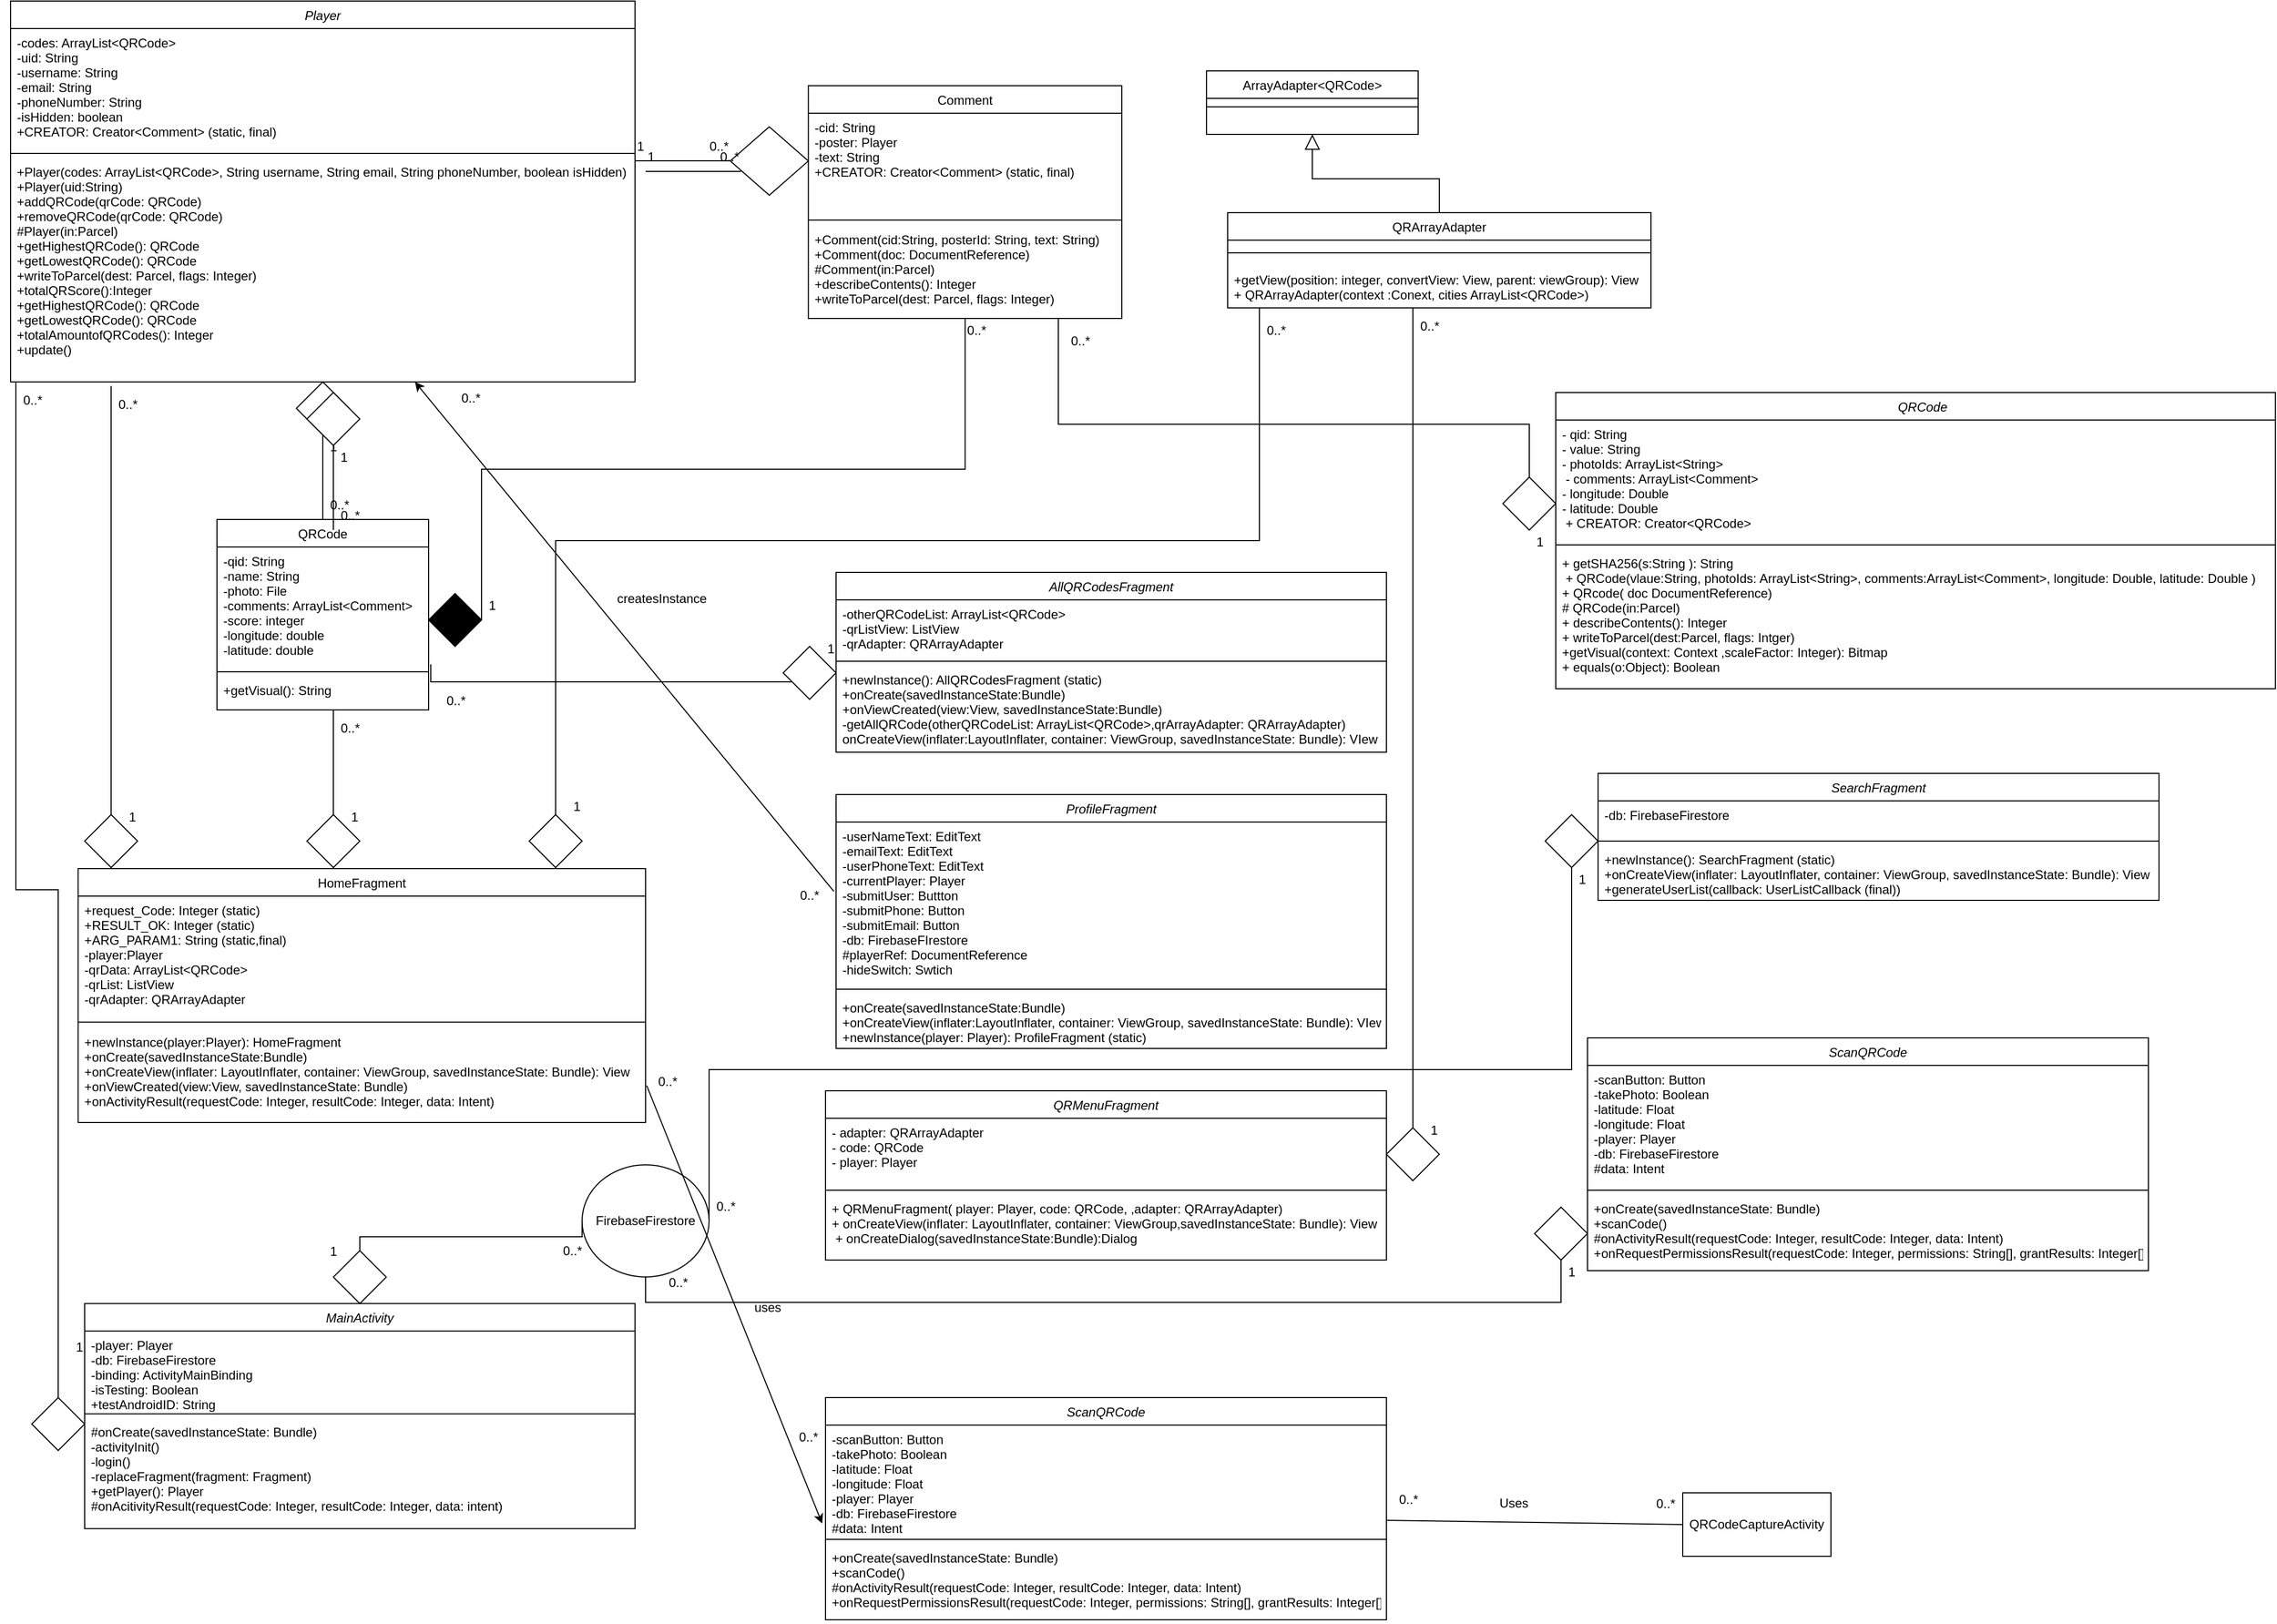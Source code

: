 <mxfile version="20.8.23" type="github">
  <diagram id="C5RBs43oDa-KdzZeNtuy" name="Page-1">
    <mxGraphModel dx="3585" dy="1910" grid="1" gridSize="10" guides="1" tooltips="1" connect="1" arrows="1" fold="1" page="1" pageScale="1" pageWidth="2336" pageHeight="1654" math="0" shadow="0">
      <root>
        <mxCell id="WIyWlLk6GJQsqaUBKTNV-0" />
        <mxCell id="WIyWlLk6GJQsqaUBKTNV-1" parent="WIyWlLk6GJQsqaUBKTNV-0" />
        <mxCell id="zkfFHV4jXpPFQw0GAbJ--6" value="QRCode" style="swimlane;fontStyle=0;align=center;verticalAlign=top;childLayout=stackLayout;horizontal=1;startSize=26;horizontalStack=0;resizeParent=1;resizeLast=0;collapsible=1;marginBottom=0;rounded=0;shadow=0;strokeWidth=1;" parent="WIyWlLk6GJQsqaUBKTNV-1" vertex="1">
          <mxGeometry x="235" y="520" width="200" height="180" as="geometry">
            <mxRectangle x="130" y="380" width="160" height="26" as="alternateBounds" />
          </mxGeometry>
        </mxCell>
        <mxCell id="zkfFHV4jXpPFQw0GAbJ--7" value="-qid: String&#xa;-name: String&#xa;-photo: File&#xa;-comments: ArrayList&lt;Comment&gt;&#xa;-score: integer&#xa;-longitude: double&#xa;-latitude: double" style="text;align=left;verticalAlign=top;spacingLeft=4;spacingRight=4;overflow=hidden;rotatable=0;points=[[0,0.5],[1,0.5]];portConstraint=eastwest;" parent="zkfFHV4jXpPFQw0GAbJ--6" vertex="1">
          <mxGeometry y="26" width="200" height="114" as="geometry" />
        </mxCell>
        <mxCell id="zkfFHV4jXpPFQw0GAbJ--9" value="" style="line;html=1;strokeWidth=1;align=left;verticalAlign=middle;spacingTop=-1;spacingLeft=3;spacingRight=3;rotatable=0;labelPosition=right;points=[];portConstraint=eastwest;" parent="zkfFHV4jXpPFQw0GAbJ--6" vertex="1">
          <mxGeometry y="140" width="200" height="8" as="geometry" />
        </mxCell>
        <mxCell id="wJ786lOBI6JB7BBE6zlU-8" value="+getVisual(): String" style="text;align=left;verticalAlign=top;spacingLeft=4;spacingRight=4;overflow=hidden;rotatable=0;points=[[0,0.5],[1,0.5]];portConstraint=eastwest;" parent="zkfFHV4jXpPFQw0GAbJ--6" vertex="1">
          <mxGeometry y="148" width="200" height="30" as="geometry" />
        </mxCell>
        <mxCell id="zkfFHV4jXpPFQw0GAbJ--26" value="" style="endArrow=none;shadow=0;strokeWidth=1;rounded=0;endFill=0;edgeStyle=elbowEdgeStyle;elbow=vertical;entryX=0;entryY=0.5;entryDx=0;entryDy=0;" parent="WIyWlLk6GJQsqaUBKTNV-1" source="zkfFHV4jXpPFQw0GAbJ--0" target="2BQzIX3aD6I6nqEZA5Km-3" edge="1">
          <mxGeometry x="0.5" y="41" relative="1" as="geometry">
            <mxPoint x="380" y="192" as="sourcePoint" />
            <mxPoint x="750" y="155" as="targetPoint" />
            <mxPoint x="-40" y="32" as="offset" />
          </mxGeometry>
        </mxCell>
        <mxCell id="zkfFHV4jXpPFQw0GAbJ--27" value="1" style="resizable=0;align=left;verticalAlign=bottom;labelBackgroundColor=none;fontSize=12;" parent="zkfFHV4jXpPFQw0GAbJ--26" connectable="0" vertex="1">
          <mxGeometry x="-1" relative="1" as="geometry">
            <mxPoint y="-5" as="offset" />
          </mxGeometry>
        </mxCell>
        <mxCell id="zkfFHV4jXpPFQw0GAbJ--28" value="0..*" style="resizable=0;align=right;verticalAlign=bottom;labelBackgroundColor=none;fontSize=12;" parent="zkfFHV4jXpPFQw0GAbJ--26" connectable="0" vertex="1">
          <mxGeometry x="1" relative="1" as="geometry">
            <mxPoint y="-5" as="offset" />
          </mxGeometry>
        </mxCell>
        <mxCell id="2BQzIX3aD6I6nqEZA5Km-4" value="" style="group" parent="WIyWlLk6GJQsqaUBKTNV-1" vertex="1" connectable="0">
          <mxGeometry x="720" y="110" width="400" height="250" as="geometry" />
        </mxCell>
        <mxCell id="zkfFHV4jXpPFQw0GAbJ--17" value="Comment" style="swimlane;fontStyle=0;align=center;verticalAlign=top;childLayout=stackLayout;horizontal=1;startSize=26;horizontalStack=0;resizeParent=1;resizeLast=0;collapsible=1;marginBottom=0;rounded=0;shadow=0;strokeWidth=1;" parent="2BQzIX3aD6I6nqEZA5Km-4" vertex="1">
          <mxGeometry x="73.81" width="296.19" height="220" as="geometry">
            <mxRectangle x="550" y="140" width="160" height="26" as="alternateBounds" />
          </mxGeometry>
        </mxCell>
        <mxCell id="zkfFHV4jXpPFQw0GAbJ--18" value="-cid: String&#xa;-poster: Player&#xa;-text: String&#xa;+CREATOR: Creator&lt;Comment&gt; (static, final)" style="text;align=left;verticalAlign=top;spacingLeft=4;spacingRight=4;overflow=hidden;rotatable=0;points=[[0,0.5],[1,0.5]];portConstraint=eastwest;" parent="zkfFHV4jXpPFQw0GAbJ--17" vertex="1">
          <mxGeometry y="26" width="296.19" height="95.765" as="geometry" />
        </mxCell>
        <mxCell id="zkfFHV4jXpPFQw0GAbJ--23" value="" style="line;html=1;strokeWidth=1;align=left;verticalAlign=middle;spacingTop=-1;spacingLeft=3;spacingRight=3;rotatable=0;labelPosition=right;points=[];portConstraint=eastwest;" parent="zkfFHV4jXpPFQw0GAbJ--17" vertex="1">
          <mxGeometry y="121.765" width="296.19" height="10.353" as="geometry" />
        </mxCell>
        <mxCell id="8-i2YcRf8_cl_0pRVRHD-7" value="+Comment(cid:String, posterId: String, text: String)&#xa;+Comment(doc: DocumentReference)&#xa;#Comment(in:Parcel)&#xa;+describeContents(): Integer&#xa;+writeToParcel(dest: Parcel, flags: Integer)&#xa;" style="text;align=left;verticalAlign=top;spacingLeft=4;spacingRight=4;overflow=hidden;rotatable=0;points=[[0,0.5],[1,0.5]];portConstraint=eastwest;" vertex="1" parent="zkfFHV4jXpPFQw0GAbJ--17">
          <mxGeometry y="132.118" width="296.19" height="77.88" as="geometry" />
        </mxCell>
        <mxCell id="2BQzIX3aD6I6nqEZA5Km-3" value="" style="rhombus;whiteSpace=wrap;html=1;" parent="2BQzIX3aD6I6nqEZA5Km-4" vertex="1">
          <mxGeometry y="38.824" width="73.81" height="64.706" as="geometry" />
        </mxCell>
        <mxCell id="2BQzIX3aD6I6nqEZA5Km-7" value="" style="endArrow=none;shadow=0;strokeWidth=1;rounded=0;endFill=0;edgeStyle=elbowEdgeStyle;elbow=vertical;entryX=0.5;entryY=1;entryDx=0;entryDy=0;exitX=0.5;exitY=0;exitDx=0;exitDy=0;" parent="WIyWlLk6GJQsqaUBKTNV-1" source="zkfFHV4jXpPFQw0GAbJ--6" target="2BQzIX3aD6I6nqEZA5Km-10" edge="1">
          <mxGeometry x="0.5" y="41" relative="1" as="geometry">
            <mxPoint x="210" y="265" as="sourcePoint" />
            <mxPoint x="330" y="255" as="targetPoint" />
            <mxPoint x="-40" y="32" as="offset" />
          </mxGeometry>
        </mxCell>
        <mxCell id="2BQzIX3aD6I6nqEZA5Km-8" value="0..*" style="resizable=0;align=left;verticalAlign=bottom;labelBackgroundColor=none;fontSize=12;" parent="2BQzIX3aD6I6nqEZA5Km-7" connectable="0" vertex="1">
          <mxGeometry x="-1" relative="1" as="geometry">
            <mxPoint x="5" y="-5" as="offset" />
          </mxGeometry>
        </mxCell>
        <mxCell id="2BQzIX3aD6I6nqEZA5Km-9" value="1" style="resizable=0;align=right;verticalAlign=bottom;labelBackgroundColor=none;fontSize=12;" parent="2BQzIX3aD6I6nqEZA5Km-7" connectable="0" vertex="1">
          <mxGeometry x="1" relative="1" as="geometry">
            <mxPoint x="15" y="20" as="offset" />
          </mxGeometry>
        </mxCell>
        <mxCell id="2BQzIX3aD6I6nqEZA5Km-11" value="" style="group" parent="WIyWlLk6GJQsqaUBKTNV-1" vertex="1" connectable="0">
          <mxGeometry x="40" y="30" width="590" height="360" as="geometry" />
        </mxCell>
        <mxCell id="zkfFHV4jXpPFQw0GAbJ--0" value="Player" style="swimlane;fontStyle=2;align=center;verticalAlign=top;childLayout=stackLayout;horizontal=1;startSize=26;horizontalStack=0;resizeParent=1;resizeLast=0;collapsible=1;marginBottom=0;rounded=0;shadow=0;strokeWidth=1;" parent="2BQzIX3aD6I6nqEZA5Km-11" vertex="1">
          <mxGeometry width="590" height="360" as="geometry">
            <mxRectangle x="220" y="120" width="160" height="26" as="alternateBounds" />
          </mxGeometry>
        </mxCell>
        <mxCell id="zkfFHV4jXpPFQw0GAbJ--1" value="-codes: ArrayList&lt;QRCode&gt;&#xa;-uid: String&#xa;-username: String&#xa;-email: String&#xa;-phoneNumber: String&#xa;-isHidden: boolean&#xa;+CREATOR: Creator&lt;Comment&gt; (static, final)" style="text;align=left;verticalAlign=top;spacingLeft=4;spacingRight=4;overflow=hidden;rotatable=0;points=[[0,0.5],[1,0.5]];portConstraint=eastwest;" parent="zkfFHV4jXpPFQw0GAbJ--0" vertex="1">
          <mxGeometry y="26" width="590" height="114" as="geometry" />
        </mxCell>
        <mxCell id="zkfFHV4jXpPFQw0GAbJ--4" value="" style="line;html=1;strokeWidth=1;align=left;verticalAlign=middle;spacingTop=-1;spacingLeft=3;spacingRight=3;rotatable=0;labelPosition=right;points=[];portConstraint=eastwest;" parent="zkfFHV4jXpPFQw0GAbJ--0" vertex="1">
          <mxGeometry y="140" width="590" height="8" as="geometry" />
        </mxCell>
        <mxCell id="zkfFHV4jXpPFQw0GAbJ--5" value="+Player(codes: ArrayList&lt;QRCode&gt;, String username, String email, String phoneNumber, boolean isHidden)&#xa;+Player(uid:String)&#xa;+addQRCode(qrCode: QRCode)&#xa;+removeQRCode(qrCode: QRCode)&#xa;#Player(in:Parcel)&#xa;+getHighestQRCode(): QRCode&#xa;+getLowestQRCode(): QRCode&#xa;+writeToParcel(dest: Parcel, flags: Integer)&#xa;+totalQRScore():Integer&#xa;+getHighestQRCode(): QRCode&#xa;+getLowestQRCode(): QRCode&#xa;+totalAmountofQRCodes(): Integer&#xa;+update()&#xa;&#xa;" style="text;align=left;verticalAlign=top;spacingLeft=4;spacingRight=4;overflow=hidden;rotatable=0;points=[[0,0.5],[1,0.5]];portConstraint=eastwest;" parent="zkfFHV4jXpPFQw0GAbJ--0" vertex="1">
          <mxGeometry y="148" width="590" height="212" as="geometry" />
        </mxCell>
        <mxCell id="2BQzIX3aD6I6nqEZA5Km-12" value="" style="endArrow=none;shadow=0;strokeWidth=1;rounded=0;endFill=0;edgeStyle=elbowEdgeStyle;elbow=vertical;entryX=1;entryY=0.5;entryDx=0;entryDy=0;exitX=0.5;exitY=1;exitDx=0;exitDy=0;" parent="WIyWlLk6GJQsqaUBKTNV-1" source="zkfFHV4jXpPFQw0GAbJ--17" target="2BQzIX3aD6I6nqEZA5Km-15" edge="1">
          <mxGeometry x="0.5" y="41" relative="1" as="geometry">
            <mxPoint x="760" y="270" as="sourcePoint" />
            <mxPoint x="500" y="485" as="targetPoint" />
            <mxPoint x="-40" y="32" as="offset" />
          </mxGeometry>
        </mxCell>
        <mxCell id="2BQzIX3aD6I6nqEZA5Km-13" value="0..*" style="resizable=0;align=left;verticalAlign=bottom;labelBackgroundColor=none;fontSize=12;" parent="2BQzIX3aD6I6nqEZA5Km-12" connectable="0" vertex="1">
          <mxGeometry x="-1" relative="1" as="geometry">
            <mxPoint y="20" as="offset" />
          </mxGeometry>
        </mxCell>
        <mxCell id="2BQzIX3aD6I6nqEZA5Km-14" value="1" style="resizable=0;align=right;verticalAlign=bottom;labelBackgroundColor=none;fontSize=12;" parent="2BQzIX3aD6I6nqEZA5Km-12" connectable="0" vertex="1">
          <mxGeometry x="1" relative="1" as="geometry">
            <mxPoint x="15" y="-5" as="offset" />
          </mxGeometry>
        </mxCell>
        <mxCell id="2BQzIX3aD6I6nqEZA5Km-15" value="" style="rhombus;whiteSpace=wrap;html=1;fillColor=#000000;" parent="WIyWlLk6GJQsqaUBKTNV-1" vertex="1">
          <mxGeometry x="435" y="590" width="50" height="50" as="geometry" />
        </mxCell>
        <mxCell id="wJ786lOBI6JB7BBE6zlU-0" value="" style="group" parent="WIyWlLk6GJQsqaUBKTNV-1" vertex="1" connectable="0">
          <mxGeometry x="1190" y="230" width="400" height="90" as="geometry" />
        </mxCell>
        <mxCell id="wJ786lOBI6JB7BBE6zlU-1" value="QRArrayAdapter" style="swimlane;fontStyle=0;align=center;verticalAlign=top;childLayout=stackLayout;horizontal=1;startSize=26;horizontalStack=0;resizeParent=1;resizeLast=0;collapsible=1;marginBottom=0;rounded=0;shadow=0;strokeWidth=1;container=0;" parent="wJ786lOBI6JB7BBE6zlU-0" vertex="1">
          <mxGeometry width="400" height="90" as="geometry">
            <mxRectangle x="220" y="120" width="160" height="26" as="alternateBounds" />
          </mxGeometry>
        </mxCell>
        <mxCell id="wJ786lOBI6JB7BBE6zlU-2" value="" style="line;html=1;strokeWidth=1;align=left;verticalAlign=middle;spacingTop=-1;spacingLeft=3;spacingRight=3;rotatable=0;labelPosition=right;points=[];portConstraint=eastwest;container=0;" parent="wJ786lOBI6JB7BBE6zlU-0" vertex="1">
          <mxGeometry y="26" width="400" height="24" as="geometry" />
        </mxCell>
        <mxCell id="wJ786lOBI6JB7BBE6zlU-3" value="+getView(position: integer, convertView: View, parent: viewGroup): View&#xa;+ QRArrayAdapter(context :Conext, cities ArrayList&lt;QRCode&gt;)" style="text;align=left;verticalAlign=top;spacingLeft=4;spacingRight=4;overflow=hidden;rotatable=0;points=[[0,0.5],[1,0.5]];portConstraint=eastwest;container=0;" parent="wJ786lOBI6JB7BBE6zlU-0" vertex="1">
          <mxGeometry y="50" width="400" height="30" as="geometry" />
        </mxCell>
        <mxCell id="wJ786lOBI6JB7BBE6zlU-4" value="" style="group" parent="WIyWlLk6GJQsqaUBKTNV-1" vertex="1" connectable="0">
          <mxGeometry x="1170" y="96" width="200" height="60" as="geometry" />
        </mxCell>
        <mxCell id="wJ786lOBI6JB7BBE6zlU-5" value="ArrayAdapter&lt;QRCode&gt;" style="swimlane;fontStyle=0;align=center;verticalAlign=top;childLayout=stackLayout;horizontal=1;startSize=26;horizontalStack=0;resizeParent=1;resizeLast=0;collapsible=1;marginBottom=0;rounded=0;shadow=0;strokeWidth=1;container=0;" parent="wJ786lOBI6JB7BBE6zlU-4" vertex="1">
          <mxGeometry width="200" height="60" as="geometry">
            <mxRectangle x="220" y="120" width="160" height="26" as="alternateBounds" />
          </mxGeometry>
        </mxCell>
        <mxCell id="wJ786lOBI6JB7BBE6zlU-6" value="" style="line;html=1;strokeWidth=1;align=left;verticalAlign=middle;spacingTop=-1;spacingLeft=3;spacingRight=3;rotatable=0;labelPosition=right;points=[];portConstraint=eastwest;container=0;" parent="wJ786lOBI6JB7BBE6zlU-5" vertex="1">
          <mxGeometry y="26" width="200" height="16" as="geometry" />
        </mxCell>
        <mxCell id="wJ786lOBI6JB7BBE6zlU-7" style="edgeStyle=orthogonalEdgeStyle;rounded=0;orthogonalLoop=1;jettySize=auto;html=1;exitX=0.5;exitY=0;exitDx=0;exitDy=0;entryX=0.5;entryY=1;entryDx=0;entryDy=0;endArrow=block;endFill=0;endSize=12;" parent="WIyWlLk6GJQsqaUBKTNV-1" source="wJ786lOBI6JB7BBE6zlU-1" target="wJ786lOBI6JB7BBE6zlU-5" edge="1">
          <mxGeometry relative="1" as="geometry" />
        </mxCell>
        <mxCell id="8-i2YcRf8_cl_0pRVRHD-8" value="" style="group" vertex="1" connectable="0" parent="WIyWlLk6GJQsqaUBKTNV-1">
          <mxGeometry x="30" y="850" width="610" height="250" as="geometry" />
        </mxCell>
        <mxCell id="8-i2YcRf8_cl_0pRVRHD-9" value="HomeFragment" style="swimlane;fontStyle=0;align=center;verticalAlign=top;childLayout=stackLayout;horizontal=1;startSize=26;horizontalStack=0;resizeParent=1;resizeLast=0;collapsible=1;marginBottom=0;rounded=0;shadow=0;strokeWidth=1;" vertex="1" parent="8-i2YcRf8_cl_0pRVRHD-8">
          <mxGeometry x="73.81" width="536.19" height="240" as="geometry">
            <mxRectangle x="550" y="140" width="160" height="26" as="alternateBounds" />
          </mxGeometry>
        </mxCell>
        <mxCell id="8-i2YcRf8_cl_0pRVRHD-10" value="+request_Code: Integer (static)&#xa;+RESULT_OK: Integer (static)&#xa;+ARG_PARAM1: String (static,final)&#xa;-player:Player&#xa;-qrData: ArrayList&lt;QRCode&gt;&#xa;-qrList: ListView&#xa;-qrAdapter: QRArrayAdapter" style="text;align=left;verticalAlign=top;spacingLeft=4;spacingRight=4;overflow=hidden;rotatable=0;points=[[0,0.5],[1,0.5]];portConstraint=eastwest;" vertex="1" parent="8-i2YcRf8_cl_0pRVRHD-9">
          <mxGeometry y="26" width="536.19" height="114" as="geometry" />
        </mxCell>
        <mxCell id="8-i2YcRf8_cl_0pRVRHD-11" value="" style="line;html=1;strokeWidth=1;align=left;verticalAlign=middle;spacingTop=-1;spacingLeft=3;spacingRight=3;rotatable=0;labelPosition=right;points=[];portConstraint=eastwest;" vertex="1" parent="8-i2YcRf8_cl_0pRVRHD-9">
          <mxGeometry y="140" width="536.19" height="10.353" as="geometry" />
        </mxCell>
        <mxCell id="8-i2YcRf8_cl_0pRVRHD-12" value="+newInstance(player:Player): HomeFragment&#xa;+onCreate(savedInstanceState:Bundle)&#xa;+onCreateView(inflater: LayoutInflater, container: ViewGroup, savedInstanceState: Bundle): View&#xa;+onViewCreated(view:View, savedInstanceState: Bundle)&#xa;+onActivityResult(requestCode: Integer, resultCode: Integer, data: Intent)" style="text;align=left;verticalAlign=top;spacingLeft=4;spacingRight=4;overflow=hidden;rotatable=0;points=[[0,0.5],[1,0.5]];portConstraint=eastwest;" vertex="1" parent="8-i2YcRf8_cl_0pRVRHD-9">
          <mxGeometry y="150.353" width="536.19" height="77.88" as="geometry" />
        </mxCell>
        <mxCell id="8-i2YcRf8_cl_0pRVRHD-20" value="" style="group" vertex="1" connectable="0" parent="WIyWlLk6GJQsqaUBKTNV-1">
          <mxGeometry x="60" y="1010" width="630" height="480" as="geometry" />
        </mxCell>
        <mxCell id="8-i2YcRf8_cl_0pRVRHD-25" value="" style="group" vertex="1" connectable="0" parent="8-i2YcRf8_cl_0pRVRHD-20">
          <mxGeometry x="60" y="179.999" width="520" height="311.111" as="geometry" />
        </mxCell>
        <mxCell id="8-i2YcRf8_cl_0pRVRHD-26" value="MainActivity" style="swimlane;fontStyle=2;align=center;verticalAlign=top;childLayout=stackLayout;horizontal=1;startSize=26;horizontalStack=0;resizeParent=1;resizeLast=0;collapsible=1;marginBottom=0;rounded=0;shadow=0;strokeWidth=1;" vertex="1" parent="8-i2YcRf8_cl_0pRVRHD-25">
          <mxGeometry x="-10" y="71.111" width="520" height="212.703" as="geometry">
            <mxRectangle x="220" y="120" width="160" height="26" as="alternateBounds" />
          </mxGeometry>
        </mxCell>
        <mxCell id="8-i2YcRf8_cl_0pRVRHD-27" value="-player: Player&#xa;-db: FirebaseFirestore&#xa;-binding: ActivityMainBinding&#xa;-isTesting: Boolean&#xa;+testAndroidID: String&#xa;" style="text;align=left;verticalAlign=top;spacingLeft=4;spacingRight=4;overflow=hidden;rotatable=0;points=[[0,0.5],[1,0.5]];portConstraint=eastwest;" vertex="1" parent="8-i2YcRf8_cl_0pRVRHD-26">
          <mxGeometry y="26" width="520" height="74.667" as="geometry" />
        </mxCell>
        <mxCell id="8-i2YcRf8_cl_0pRVRHD-28" value="" style="line;html=1;strokeWidth=1;align=left;verticalAlign=middle;spacingTop=-1;spacingLeft=3;spacingRight=3;rotatable=0;labelPosition=right;points=[];portConstraint=eastwest;" vertex="1" parent="8-i2YcRf8_cl_0pRVRHD-26">
          <mxGeometry y="100.667" width="520" height="7.111" as="geometry" />
        </mxCell>
        <mxCell id="8-i2YcRf8_cl_0pRVRHD-29" value="#onCreate(savedInstanceState: Bundle)&#xa;-activityInit()&#xa;-login()&#xa;-replaceFragment(fragment: Fragment)&#xa;+getPlayer(): Player&#xa;#onAcitivityResult(requestCode: Integer, resultCode: Integer, data: intent)" style="text;align=left;verticalAlign=top;spacingLeft=4;spacingRight=4;overflow=hidden;rotatable=0;points=[[0,0.5],[1,0.5]];portConstraint=eastwest;fontStyle=0" vertex="1" parent="8-i2YcRf8_cl_0pRVRHD-26">
          <mxGeometry y="107.778" width="520" height="90.667" as="geometry" />
        </mxCell>
        <mxCell id="8-i2YcRf8_cl_0pRVRHD-96" value="" style="rhombus;whiteSpace=wrap;html=1;" vertex="1" parent="8-i2YcRf8_cl_0pRVRHD-25">
          <mxGeometry x="225" y="21.111" width="50" height="50" as="geometry" />
        </mxCell>
        <mxCell id="8-i2YcRf8_cl_0pRVRHD-91" value="" style="rhombus;whiteSpace=wrap;html=1;" vertex="1" parent="8-i2YcRf8_cl_0pRVRHD-20">
          <mxGeometry y="340" width="50" height="50" as="geometry" />
        </mxCell>
        <mxCell id="8-i2YcRf8_cl_0pRVRHD-92" value="FirebaseFirestore" style="ellipse;whiteSpace=wrap;html=1;" vertex="1" parent="8-i2YcRf8_cl_0pRVRHD-20">
          <mxGeometry x="520" y="120" width="120" height="106" as="geometry" />
        </mxCell>
        <mxCell id="8-i2YcRf8_cl_0pRVRHD-116" value="0..*" style="resizable=0;align=left;verticalAlign=bottom;labelBackgroundColor=none;fontSize=12;" connectable="0" vertex="1" parent="8-i2YcRf8_cl_0pRVRHD-20">
          <mxGeometry x="590" y="50" as="geometry" />
        </mxCell>
        <mxCell id="8-i2YcRf8_cl_0pRVRHD-21" value="AllQRCodesFragment" style="swimlane;fontStyle=2;align=center;verticalAlign=top;childLayout=stackLayout;horizontal=1;startSize=26;horizontalStack=0;resizeParent=1;resizeLast=0;collapsible=1;marginBottom=0;rounded=0;shadow=0;strokeWidth=1;" vertex="1" parent="WIyWlLk6GJQsqaUBKTNV-1">
          <mxGeometry x="820" y="570" width="520" height="170" as="geometry">
            <mxRectangle x="220" y="120" width="160" height="26" as="alternateBounds" />
          </mxGeometry>
        </mxCell>
        <mxCell id="8-i2YcRf8_cl_0pRVRHD-22" value="-otherQRCodeList: ArrayList&lt;QRCode&gt;&#xa;-qrListView: ListView&#xa;-qrAdapter: QRArrayAdapter&#xa;&#xa;" style="text;align=left;verticalAlign=top;spacingLeft=4;spacingRight=4;overflow=hidden;rotatable=0;points=[[0,0.5],[1,0.5]];portConstraint=eastwest;" vertex="1" parent="8-i2YcRf8_cl_0pRVRHD-21">
          <mxGeometry y="26" width="520" height="54" as="geometry" />
        </mxCell>
        <mxCell id="8-i2YcRf8_cl_0pRVRHD-23" value="" style="line;html=1;strokeWidth=1;align=left;verticalAlign=middle;spacingTop=-1;spacingLeft=3;spacingRight=3;rotatable=0;labelPosition=right;points=[];portConstraint=eastwest;" vertex="1" parent="8-i2YcRf8_cl_0pRVRHD-21">
          <mxGeometry y="80" width="520" height="8" as="geometry" />
        </mxCell>
        <mxCell id="8-i2YcRf8_cl_0pRVRHD-24" value="+newInstance(): AllQRCodesFragment (static)&#xa;+onCreate(savedInstanceState:Bundle)&#xa;+onViewCreated(view:View, savedInstanceState:Bundle)&#xa;-getAllQRCode(otherQRCodeList: ArrayList&lt;QRCode&gt;,qrArrayAdapter: QRArrayAdapter)&#xa;onCreateView(inflater:LayoutInflater, container: ViewGroup, savedInstanceState: Bundle): VIew&#xa;" style="text;align=left;verticalAlign=top;spacingLeft=4;spacingRight=4;overflow=hidden;rotatable=0;points=[[0,0.5],[1,0.5]];portConstraint=eastwest;fontStyle=0" vertex="1" parent="8-i2YcRf8_cl_0pRVRHD-21">
          <mxGeometry y="88" width="520" height="82" as="geometry" />
        </mxCell>
        <mxCell id="8-i2YcRf8_cl_0pRVRHD-34" value="ProfileFragment" style="swimlane;fontStyle=2;align=center;verticalAlign=top;childLayout=stackLayout;horizontal=1;startSize=26;horizontalStack=0;resizeParent=1;resizeLast=0;collapsible=1;marginBottom=0;rounded=0;shadow=0;strokeWidth=1;" vertex="1" parent="WIyWlLk6GJQsqaUBKTNV-1">
          <mxGeometry x="820" y="780" width="520" height="240" as="geometry">
            <mxRectangle x="220" y="120" width="160" height="26" as="alternateBounds" />
          </mxGeometry>
        </mxCell>
        <mxCell id="8-i2YcRf8_cl_0pRVRHD-35" value="-userNameText: EditText&#xa;-emailText: EditText&#xa;-userPhoneText: EditText&#xa;-currentPlayer: Player&#xa;-submitUser: Buttton&#xa;-submitPhone: Button&#xa;-submitEmail: Button&#xa;-db: FirebaseFIrestore&#xa;#playerRef: DocumentReference&#xa;-hideSwitch: Swtich" style="text;align=left;verticalAlign=top;spacingLeft=4;spacingRight=4;overflow=hidden;rotatable=0;points=[[0,0.5],[1,0.5]];portConstraint=eastwest;" vertex="1" parent="8-i2YcRf8_cl_0pRVRHD-34">
          <mxGeometry y="26" width="520" height="154" as="geometry" />
        </mxCell>
        <mxCell id="8-i2YcRf8_cl_0pRVRHD-36" value="" style="line;html=1;strokeWidth=1;align=left;verticalAlign=middle;spacingTop=-1;spacingLeft=3;spacingRight=3;rotatable=0;labelPosition=right;points=[];portConstraint=eastwest;" vertex="1" parent="8-i2YcRf8_cl_0pRVRHD-34">
          <mxGeometry y="180" width="520" height="8" as="geometry" />
        </mxCell>
        <mxCell id="8-i2YcRf8_cl_0pRVRHD-37" value="+onCreate(savedInstanceState:Bundle)&#xa;+onCreateView(inflater:LayoutInflater, container: ViewGroup, savedInstanceState: Bundle): VIew&#xa;+newInstance(player: Player): ProfileFragment (static)&#xa; " style="text;align=left;verticalAlign=top;spacingLeft=4;spacingRight=4;overflow=hidden;rotatable=0;points=[[0,0.5],[1,0.5]];portConstraint=eastwest;fontStyle=0" vertex="1" parent="8-i2YcRf8_cl_0pRVRHD-34">
          <mxGeometry y="188" width="520" height="52" as="geometry" />
        </mxCell>
        <mxCell id="2BQzIX3aD6I6nqEZA5Km-10" value="" style="rhombus;whiteSpace=wrap;html=1;" parent="WIyWlLk6GJQsqaUBKTNV-1" vertex="1">
          <mxGeometry x="310" y="390" width="50" height="50" as="geometry" />
        </mxCell>
        <mxCell id="8-i2YcRf8_cl_0pRVRHD-50" value="QRCodeCaptureActivity" style="whiteSpace=wrap;html=1;" vertex="1" parent="WIyWlLk6GJQsqaUBKTNV-1">
          <mxGeometry x="1620" y="1440" width="140" height="60" as="geometry" />
        </mxCell>
        <mxCell id="8-i2YcRf8_cl_0pRVRHD-53" value="    QRCode" style="swimlane;fontStyle=2;align=center;verticalAlign=top;childLayout=stackLayout;horizontal=1;startSize=26;horizontalStack=0;resizeParent=1;resizeLast=0;collapsible=1;marginBottom=0;rounded=0;shadow=0;strokeWidth=1;" vertex="1" parent="WIyWlLk6GJQsqaUBKTNV-1">
          <mxGeometry x="1500" y="400" width="680" height="280" as="geometry">
            <mxRectangle x="220" y="120" width="160" height="26" as="alternateBounds" />
          </mxGeometry>
        </mxCell>
        <mxCell id="8-i2YcRf8_cl_0pRVRHD-54" value="- qid: String&#xa;- value: String&#xa;- photoIds: ArrayList&lt;String&gt; &#xa; - comments: ArrayList&lt;Comment&gt; &#xa;- longitude: Double&#xa;- latitude: Double&#xa; + CREATOR: Creator&lt;QRCode&gt;&#xa;" style="text;align=left;verticalAlign=top;spacingLeft=4;spacingRight=4;overflow=hidden;rotatable=0;points=[[0,0.5],[1,0.5]];portConstraint=eastwest;" vertex="1" parent="8-i2YcRf8_cl_0pRVRHD-53">
          <mxGeometry y="26" width="680" height="114" as="geometry" />
        </mxCell>
        <mxCell id="8-i2YcRf8_cl_0pRVRHD-55" value="" style="line;html=1;strokeWidth=1;align=left;verticalAlign=middle;spacingTop=-1;spacingLeft=3;spacingRight=3;rotatable=0;labelPosition=right;points=[];portConstraint=eastwest;" vertex="1" parent="8-i2YcRf8_cl_0pRVRHD-53">
          <mxGeometry y="140" width="680" height="8" as="geometry" />
        </mxCell>
        <mxCell id="8-i2YcRf8_cl_0pRVRHD-56" value="+ getSHA256(s:String ): String&#xa; + QRCode(vlaue:String, photoIds: ArrayList&lt;String&gt;, comments:ArrayList&lt;Comment&gt;, longitude: Double, latitude: Double  )&#xa;+ QRcode( doc DocumentReference)&#xa;#  QRCode(in:Parcel)&#xa;+  describeContents(): Integer&#xa;+  writeToParcel(dest:Parcel, flags: Intger)&#xa;+getVisual(context: Context ,scaleFactor: Integer): Bitmap&#xa;+ equals(o:Object): Boolean" style="text;align=left;verticalAlign=top;spacingLeft=4;spacingRight=4;overflow=hidden;rotatable=0;points=[[0,0.5],[1,0.5]];portConstraint=eastwest;fontStyle=0" vertex="1" parent="8-i2YcRf8_cl_0pRVRHD-53">
          <mxGeometry y="148" width="680" height="132" as="geometry" />
        </mxCell>
        <mxCell id="8-i2YcRf8_cl_0pRVRHD-57" value="QRMenuFragment" style="swimlane;fontStyle=2;align=center;verticalAlign=top;childLayout=stackLayout;horizontal=1;startSize=26;horizontalStack=0;resizeParent=1;resizeLast=0;collapsible=1;marginBottom=0;rounded=0;shadow=0;strokeWidth=1;" vertex="1" parent="WIyWlLk6GJQsqaUBKTNV-1">
          <mxGeometry x="810" y="1060" width="530" height="160" as="geometry">
            <mxRectangle x="220" y="120" width="160" height="26" as="alternateBounds" />
          </mxGeometry>
        </mxCell>
        <mxCell id="8-i2YcRf8_cl_0pRVRHD-58" value="- adapter:  QRArrayAdapter&#xa;- code: QRCode&#xa;- player: Player" style="text;align=left;verticalAlign=top;spacingLeft=4;spacingRight=4;overflow=hidden;rotatable=0;points=[[0,0.5],[1,0.5]];portConstraint=eastwest;" vertex="1" parent="8-i2YcRf8_cl_0pRVRHD-57">
          <mxGeometry y="26" width="530" height="64" as="geometry" />
        </mxCell>
        <mxCell id="8-i2YcRf8_cl_0pRVRHD-59" value="" style="line;html=1;strokeWidth=1;align=left;verticalAlign=middle;spacingTop=-1;spacingLeft=3;spacingRight=3;rotatable=0;labelPosition=right;points=[];portConstraint=eastwest;" vertex="1" parent="8-i2YcRf8_cl_0pRVRHD-57">
          <mxGeometry y="90" width="530" height="8" as="geometry" />
        </mxCell>
        <mxCell id="8-i2YcRf8_cl_0pRVRHD-60" value="+ QRMenuFragment( player: Player, code: QRCode, ,adapter: QRArrayAdapter)&#xa;+ onCreateView(inflater: LayoutInflater, container:  ViewGroup,savedInstanceState: Bundle): View&#xa; + onCreateDialog(savedInstanceState:Bundle):Dialog&#xa; " style="text;align=left;verticalAlign=top;spacingLeft=4;spacingRight=4;overflow=hidden;rotatable=0;points=[[0,0.5],[1,0.5]];portConstraint=eastwest;fontStyle=0" vertex="1" parent="8-i2YcRf8_cl_0pRVRHD-57">
          <mxGeometry y="98" width="530" height="62" as="geometry" />
        </mxCell>
        <mxCell id="8-i2YcRf8_cl_0pRVRHD-61" value="ScanQRCode" style="swimlane;fontStyle=2;align=center;verticalAlign=top;childLayout=stackLayout;horizontal=1;startSize=26;horizontalStack=0;resizeParent=1;resizeLast=0;collapsible=1;marginBottom=0;rounded=0;shadow=0;strokeWidth=1;" vertex="1" parent="WIyWlLk6GJQsqaUBKTNV-1">
          <mxGeometry x="810" y="1350" width="530" height="210" as="geometry">
            <mxRectangle x="220" y="120" width="160" height="26" as="alternateBounds" />
          </mxGeometry>
        </mxCell>
        <mxCell id="8-i2YcRf8_cl_0pRVRHD-62" value="-scanButton: Button&#xa;-takePhoto: Boolean&#xa;-latitude: Float&#xa;-longitude: Float&#xa;-player: Player&#xa;-db: FirebaseFirestore&#xa;#data: Intent" style="text;align=left;verticalAlign=top;spacingLeft=4;spacingRight=4;overflow=hidden;rotatable=0;points=[[0,0.5],[1,0.5]];portConstraint=eastwest;" vertex="1" parent="8-i2YcRf8_cl_0pRVRHD-61">
          <mxGeometry y="26" width="530" height="104" as="geometry" />
        </mxCell>
        <mxCell id="8-i2YcRf8_cl_0pRVRHD-63" value="" style="line;html=1;strokeWidth=1;align=left;verticalAlign=middle;spacingTop=-1;spacingLeft=3;spacingRight=3;rotatable=0;labelPosition=right;points=[];portConstraint=eastwest;" vertex="1" parent="8-i2YcRf8_cl_0pRVRHD-61">
          <mxGeometry y="130" width="530" height="8" as="geometry" />
        </mxCell>
        <mxCell id="8-i2YcRf8_cl_0pRVRHD-64" value="+onCreate(savedInstanceState: Bundle)&#xa;+scanCode()&#xa;#onActivityResult(requestCode: Integer, resultCode: Integer, data: Intent)&#xa;+onRequestPermissionsResult(requestCode: Integer, permissions: String[], grantResults: Integer[])" style="text;align=left;verticalAlign=top;spacingLeft=4;spacingRight=4;overflow=hidden;rotatable=0;points=[[0,0.5],[1,0.5]];portConstraint=eastwest;fontStyle=0" vertex="1" parent="8-i2YcRf8_cl_0pRVRHD-61">
          <mxGeometry y="138" width="530" height="72" as="geometry" />
        </mxCell>
        <mxCell id="8-i2YcRf8_cl_0pRVRHD-65" value="SearchFragment" style="swimlane;fontStyle=2;align=center;verticalAlign=top;childLayout=stackLayout;horizontal=1;startSize=26;horizontalStack=0;resizeParent=1;resizeLast=0;collapsible=1;marginBottom=0;rounded=0;shadow=0;strokeWidth=1;" vertex="1" parent="WIyWlLk6GJQsqaUBKTNV-1">
          <mxGeometry x="1540" y="760" width="530" height="120" as="geometry">
            <mxRectangle x="220" y="120" width="160" height="26" as="alternateBounds" />
          </mxGeometry>
        </mxCell>
        <mxCell id="8-i2YcRf8_cl_0pRVRHD-66" value="-db: FirebaseFirestore&#xa;" style="text;align=left;verticalAlign=top;spacingLeft=4;spacingRight=4;overflow=hidden;rotatable=0;points=[[0,0.5],[1,0.5]];portConstraint=eastwest;" vertex="1" parent="8-i2YcRf8_cl_0pRVRHD-65">
          <mxGeometry y="26" width="530" height="34" as="geometry" />
        </mxCell>
        <mxCell id="8-i2YcRf8_cl_0pRVRHD-67" value="" style="line;html=1;strokeWidth=1;align=left;verticalAlign=middle;spacingTop=-1;spacingLeft=3;spacingRight=3;rotatable=0;labelPosition=right;points=[];portConstraint=eastwest;" vertex="1" parent="8-i2YcRf8_cl_0pRVRHD-65">
          <mxGeometry y="60" width="530" height="8" as="geometry" />
        </mxCell>
        <mxCell id="8-i2YcRf8_cl_0pRVRHD-68" value="+newInstance(): SearchFragment (static)&#xa;+onCreateView(inflater: LayoutInflater, container: ViewGroup, savedInstanceState: Bundle): View&#xa;+generateUserList(callback: UserListCallback (final))" style="text;align=left;verticalAlign=top;spacingLeft=4;spacingRight=4;overflow=hidden;rotatable=0;points=[[0,0.5],[1,0.5]];portConstraint=eastwest;fontStyle=0" vertex="1" parent="8-i2YcRf8_cl_0pRVRHD-65">
          <mxGeometry y="68" width="530" height="52" as="geometry" />
        </mxCell>
        <mxCell id="8-i2YcRf8_cl_0pRVRHD-69" value="ScanQRCode" style="swimlane;fontStyle=2;align=center;verticalAlign=top;childLayout=stackLayout;horizontal=1;startSize=26;horizontalStack=0;resizeParent=1;resizeLast=0;collapsible=1;marginBottom=0;rounded=0;shadow=0;strokeWidth=1;" vertex="1" parent="WIyWlLk6GJQsqaUBKTNV-1">
          <mxGeometry x="1530" y="1010" width="530" height="220" as="geometry">
            <mxRectangle x="220" y="120" width="160" height="26" as="alternateBounds" />
          </mxGeometry>
        </mxCell>
        <mxCell id="8-i2YcRf8_cl_0pRVRHD-70" value="-scanButton: Button&#xa;-takePhoto: Boolean&#xa;-latitude: Float&#xa;-longitude: Float&#xa;-player: Player&#xa;-db: FirebaseFirestore&#xa;#data: Intent" style="text;align=left;verticalAlign=top;spacingLeft=4;spacingRight=4;overflow=hidden;rotatable=0;points=[[0,0.5],[1,0.5]];portConstraint=eastwest;" vertex="1" parent="8-i2YcRf8_cl_0pRVRHD-69">
          <mxGeometry y="26" width="530" height="114" as="geometry" />
        </mxCell>
        <mxCell id="8-i2YcRf8_cl_0pRVRHD-71" value="" style="line;html=1;strokeWidth=1;align=left;verticalAlign=middle;spacingTop=-1;spacingLeft=3;spacingRight=3;rotatable=0;labelPosition=right;points=[];portConstraint=eastwest;" vertex="1" parent="8-i2YcRf8_cl_0pRVRHD-69">
          <mxGeometry y="140" width="530" height="8" as="geometry" />
        </mxCell>
        <mxCell id="8-i2YcRf8_cl_0pRVRHD-72" value="+onCreate(savedInstanceState: Bundle)&#xa;+scanCode()&#xa;#onActivityResult(requestCode: Integer, resultCode: Integer, data: Intent)&#xa;+onRequestPermissionsResult(requestCode: Integer, permissions: String[], grantResults: Integer[])&#xa; " style="text;align=left;verticalAlign=top;spacingLeft=4;spacingRight=4;overflow=hidden;rotatable=0;points=[[0,0.5],[1,0.5]];portConstraint=eastwest;fontStyle=0" vertex="1" parent="8-i2YcRf8_cl_0pRVRHD-69">
          <mxGeometry y="148" width="530" height="72" as="geometry" />
        </mxCell>
        <mxCell id="8-i2YcRf8_cl_0pRVRHD-73" value="" style="endArrow=none;shadow=0;strokeWidth=1;rounded=0;endFill=0;edgeStyle=elbowEdgeStyle;elbow=vertical;entryX=0.5;entryY=1;entryDx=0;entryDy=0;exitX=0.161;exitY=1.018;exitDx=0;exitDy=0;exitPerimeter=0;" edge="1" parent="WIyWlLk6GJQsqaUBKTNV-1" target="8-i2YcRf8_cl_0pRVRHD-76" source="zkfFHV4jXpPFQw0GAbJ--5">
          <mxGeometry x="0.5" y="41" relative="1" as="geometry">
            <mxPoint x="135" y="710" as="sourcePoint" />
            <mxPoint x="130" y="445" as="targetPoint" />
            <mxPoint x="-40" y="32" as="offset" />
          </mxGeometry>
        </mxCell>
        <mxCell id="8-i2YcRf8_cl_0pRVRHD-74" value="0..*" style="resizable=0;align=left;verticalAlign=bottom;labelBackgroundColor=none;fontSize=12;" connectable="0" vertex="1" parent="8-i2YcRf8_cl_0pRVRHD-73">
          <mxGeometry x="-1" relative="1" as="geometry">
            <mxPoint x="5" y="26" as="offset" />
          </mxGeometry>
        </mxCell>
        <mxCell id="8-i2YcRf8_cl_0pRVRHD-75" value="1" style="resizable=0;align=right;verticalAlign=bottom;labelBackgroundColor=none;fontSize=12;" connectable="0" vertex="1" parent="8-i2YcRf8_cl_0pRVRHD-73">
          <mxGeometry x="1" relative="1" as="geometry">
            <mxPoint x="25" y="-39" as="offset" />
          </mxGeometry>
        </mxCell>
        <mxCell id="8-i2YcRf8_cl_0pRVRHD-76" value="" style="rhombus;whiteSpace=wrap;html=1;" vertex="1" parent="WIyWlLk6GJQsqaUBKTNV-1">
          <mxGeometry x="110" y="799" width="50" height="50" as="geometry" />
        </mxCell>
        <mxCell id="8-i2YcRf8_cl_0pRVRHD-77" value="" style="endArrow=none;shadow=0;strokeWidth=1;rounded=0;endFill=0;edgeStyle=elbowEdgeStyle;elbow=vertical;entryX=0.5;entryY=1;entryDx=0;entryDy=0;" edge="1" parent="WIyWlLk6GJQsqaUBKTNV-1" target="8-i2YcRf8_cl_0pRVRHD-80">
          <mxGeometry x="0.5" y="41" relative="1" as="geometry">
            <mxPoint x="1220" y="320" as="sourcePoint" />
            <mxPoint x="600" y="484" as="targetPoint" />
            <mxPoint x="-40" y="32" as="offset" />
            <Array as="points">
              <mxPoint x="890" y="540" />
            </Array>
          </mxGeometry>
        </mxCell>
        <mxCell id="8-i2YcRf8_cl_0pRVRHD-78" value="0..*" style="resizable=0;align=left;verticalAlign=bottom;labelBackgroundColor=none;fontSize=12;" connectable="0" vertex="1" parent="8-i2YcRf8_cl_0pRVRHD-77">
          <mxGeometry x="-1" relative="1" as="geometry">
            <mxPoint x="5" y="30" as="offset" />
          </mxGeometry>
        </mxCell>
        <mxCell id="8-i2YcRf8_cl_0pRVRHD-79" value="1" style="resizable=0;align=right;verticalAlign=bottom;labelBackgroundColor=none;fontSize=12;" connectable="0" vertex="1" parent="8-i2YcRf8_cl_0pRVRHD-77">
          <mxGeometry x="1" relative="1" as="geometry">
            <mxPoint x="25" y="-49" as="offset" />
          </mxGeometry>
        </mxCell>
        <mxCell id="8-i2YcRf8_cl_0pRVRHD-80" value="" style="rhombus;whiteSpace=wrap;html=1;" vertex="1" parent="WIyWlLk6GJQsqaUBKTNV-1">
          <mxGeometry x="530" y="799" width="50" height="50" as="geometry" />
        </mxCell>
        <mxCell id="8-i2YcRf8_cl_0pRVRHD-84" value="" style="endArrow=none;shadow=0;strokeWidth=1;rounded=0;endFill=0;edgeStyle=elbowEdgeStyle;elbow=vertical;entryX=0.5;entryY=1;entryDx=0;entryDy=0;exitX=0.55;exitY=1.067;exitDx=0;exitDy=0;exitPerimeter=0;" edge="1" parent="WIyWlLk6GJQsqaUBKTNV-1" target="8-i2YcRf8_cl_0pRVRHD-87" source="wJ786lOBI6JB7BBE6zlU-8">
          <mxGeometry x="0.5" y="41" relative="1" as="geometry">
            <mxPoint x="250" y="730" as="sourcePoint" />
            <mxPoint x="255" y="441" as="targetPoint" />
            <mxPoint x="-40" y="32" as="offset" />
          </mxGeometry>
        </mxCell>
        <mxCell id="8-i2YcRf8_cl_0pRVRHD-85" value="0..*" style="resizable=0;align=left;verticalAlign=bottom;labelBackgroundColor=none;fontSize=12;" connectable="0" vertex="1" parent="8-i2YcRf8_cl_0pRVRHD-84">
          <mxGeometry x="-1" relative="1" as="geometry">
            <mxPoint x="5" y="26" as="offset" />
          </mxGeometry>
        </mxCell>
        <mxCell id="8-i2YcRf8_cl_0pRVRHD-86" value="1" style="resizable=0;align=right;verticalAlign=bottom;labelBackgroundColor=none;fontSize=12;" connectable="0" vertex="1" parent="8-i2YcRf8_cl_0pRVRHD-84">
          <mxGeometry x="1" relative="1" as="geometry">
            <mxPoint x="25" y="-39" as="offset" />
          </mxGeometry>
        </mxCell>
        <mxCell id="8-i2YcRf8_cl_0pRVRHD-87" value="" style="rhombus;whiteSpace=wrap;html=1;" vertex="1" parent="WIyWlLk6GJQsqaUBKTNV-1">
          <mxGeometry x="320" y="799" width="50" height="50" as="geometry" />
        </mxCell>
        <mxCell id="8-i2YcRf8_cl_0pRVRHD-88" value="" style="endArrow=none;shadow=0;strokeWidth=1;rounded=0;endFill=0;edgeStyle=elbowEdgeStyle;elbow=vertical;entryX=0.5;entryY=0;entryDx=0;entryDy=0;exitX=0.161;exitY=1.018;exitDx=0;exitDy=0;exitPerimeter=0;" edge="1" parent="WIyWlLk6GJQsqaUBKTNV-1" target="8-i2YcRf8_cl_0pRVRHD-91">
          <mxGeometry x="0.5" y="41" relative="1" as="geometry">
            <mxPoint x="45" y="390" as="sourcePoint" />
            <mxPoint x="40" y="441" as="targetPoint" />
            <mxPoint x="-40" y="32" as="offset" />
          </mxGeometry>
        </mxCell>
        <mxCell id="8-i2YcRf8_cl_0pRVRHD-89" value="0..*" style="resizable=0;align=left;verticalAlign=bottom;labelBackgroundColor=none;fontSize=12;" connectable="0" vertex="1" parent="8-i2YcRf8_cl_0pRVRHD-88">
          <mxGeometry x="-1" relative="1" as="geometry">
            <mxPoint x="5" y="26" as="offset" />
          </mxGeometry>
        </mxCell>
        <mxCell id="8-i2YcRf8_cl_0pRVRHD-90" value="1" style="resizable=0;align=right;verticalAlign=bottom;labelBackgroundColor=none;fontSize=12;" connectable="0" vertex="1" parent="8-i2YcRf8_cl_0pRVRHD-88">
          <mxGeometry x="1" relative="1" as="geometry">
            <mxPoint x="25" y="-39" as="offset" />
          </mxGeometry>
        </mxCell>
        <mxCell id="8-i2YcRf8_cl_0pRVRHD-93" value="" style="endArrow=none;shadow=0;strokeWidth=1;rounded=0;endFill=0;edgeStyle=elbowEdgeStyle;elbow=vertical;entryX=0.5;entryY=0;entryDx=0;entryDy=0;" edge="1" parent="WIyWlLk6GJQsqaUBKTNV-1" target="8-i2YcRf8_cl_0pRVRHD-96">
          <mxGeometry x="0.5" y="41" relative="1" as="geometry">
            <mxPoint x="580" y="1184.8" as="sourcePoint" />
            <mxPoint x="150" y="465" as="targetPoint" />
            <mxPoint x="-40" y="32" as="offset" />
          </mxGeometry>
        </mxCell>
        <mxCell id="8-i2YcRf8_cl_0pRVRHD-94" value="0..*" style="resizable=0;align=left;verticalAlign=bottom;labelBackgroundColor=none;fontSize=12;" connectable="0" vertex="1" parent="8-i2YcRf8_cl_0pRVRHD-93">
          <mxGeometry x="-1" relative="1" as="geometry">
            <mxPoint x="-20" y="35" as="offset" />
          </mxGeometry>
        </mxCell>
        <mxCell id="8-i2YcRf8_cl_0pRVRHD-95" value="1" style="resizable=0;align=right;verticalAlign=bottom;labelBackgroundColor=none;fontSize=12;" connectable="0" vertex="1" parent="8-i2YcRf8_cl_0pRVRHD-93">
          <mxGeometry x="1" relative="1" as="geometry">
            <mxPoint x="-20" y="9" as="offset" />
          </mxGeometry>
        </mxCell>
        <mxCell id="8-i2YcRf8_cl_0pRVRHD-97" value="" style="endArrow=none;shadow=0;strokeWidth=1;rounded=0;endFill=0;edgeStyle=elbowEdgeStyle;elbow=vertical;entryX=0.5;entryY=1;entryDx=0;entryDy=0;exitX=1.01;exitY=0.974;exitDx=0;exitDy=0;exitPerimeter=0;" edge="1" parent="WIyWlLk6GJQsqaUBKTNV-1" target="8-i2YcRf8_cl_0pRVRHD-100" source="zkfFHV4jXpPFQw0GAbJ--7">
          <mxGeometry x="0.5" y="41" relative="1" as="geometry">
            <mxPoint x="645" y="590" as="sourcePoint" />
            <mxPoint x="555" y="331" as="targetPoint" />
            <mxPoint x="-40" y="32" as="offset" />
          </mxGeometry>
        </mxCell>
        <mxCell id="8-i2YcRf8_cl_0pRVRHD-98" value="0..*" style="resizable=0;align=left;verticalAlign=bottom;labelBackgroundColor=none;fontSize=12;" connectable="0" vertex="1" parent="8-i2YcRf8_cl_0pRVRHD-97">
          <mxGeometry x="-1" relative="1" as="geometry">
            <mxPoint x="13" y="43" as="offset" />
          </mxGeometry>
        </mxCell>
        <mxCell id="8-i2YcRf8_cl_0pRVRHD-99" value="1" style="resizable=0;align=right;verticalAlign=bottom;labelBackgroundColor=none;fontSize=12;" connectable="0" vertex="1" parent="8-i2YcRf8_cl_0pRVRHD-97">
          <mxGeometry x="1" relative="1" as="geometry">
            <mxPoint x="25" y="-39" as="offset" />
          </mxGeometry>
        </mxCell>
        <mxCell id="8-i2YcRf8_cl_0pRVRHD-100" value="" style="rhombus;whiteSpace=wrap;html=1;" vertex="1" parent="WIyWlLk6GJQsqaUBKTNV-1">
          <mxGeometry x="770" y="640" width="50" height="50" as="geometry" />
        </mxCell>
        <mxCell id="8-i2YcRf8_cl_0pRVRHD-102" value="createsInstance" style="text;html=1;align=center;verticalAlign=middle;resizable=0;points=[];autosize=1;strokeColor=none;fillColor=none;" vertex="1" parent="WIyWlLk6GJQsqaUBKTNV-1">
          <mxGeometry x="600" y="580" width="110" height="30" as="geometry" />
        </mxCell>
        <mxCell id="8-i2YcRf8_cl_0pRVRHD-103" value="" style="endArrow=classic;html=1;rounded=0;exitX=-0.004;exitY=0.426;exitDx=0;exitDy=0;exitPerimeter=0;" edge="1" parent="WIyWlLk6GJQsqaUBKTNV-1" source="8-i2YcRf8_cl_0pRVRHD-35" target="zkfFHV4jXpPFQw0GAbJ--5">
          <mxGeometry width="50" height="50" relative="1" as="geometry">
            <mxPoint x="700" y="830" as="sourcePoint" />
            <mxPoint x="750" y="780" as="targetPoint" />
          </mxGeometry>
        </mxCell>
        <mxCell id="8-i2YcRf8_cl_0pRVRHD-104" value="0..*" style="resizable=0;align=left;verticalAlign=bottom;labelBackgroundColor=none;fontSize=12;" connectable="0" vertex="1" parent="WIyWlLk6GJQsqaUBKTNV-1">
          <mxGeometry x="460" y="710.036" as="geometry">
            <mxPoint x="4" y="-296" as="offset" />
          </mxGeometry>
        </mxCell>
        <mxCell id="8-i2YcRf8_cl_0pRVRHD-105" value="0..*" style="resizable=0;align=left;verticalAlign=bottom;labelBackgroundColor=none;fontSize=12;" connectable="0" vertex="1" parent="WIyWlLk6GJQsqaUBKTNV-1">
          <mxGeometry x="780" y="1179.996" as="geometry">
            <mxPoint x="4" y="-296" as="offset" />
          </mxGeometry>
        </mxCell>
        <mxCell id="8-i2YcRf8_cl_0pRVRHD-106" value="" style="endArrow=none;shadow=0;strokeWidth=1;rounded=0;endFill=0;edgeStyle=elbowEdgeStyle;elbow=vertical;entryX=0.5;entryY=1;entryDx=0;entryDy=0;" edge="1" parent="WIyWlLk6GJQsqaUBKTNV-1" target="8-i2YcRf8_cl_0pRVRHD-109">
          <mxGeometry x="0.5" y="41" relative="1" as="geometry">
            <mxPoint x="1365" y="320" as="sourcePoint" />
            <mxPoint x="1360" y="741" as="targetPoint" />
            <mxPoint x="-40" y="32" as="offset" />
          </mxGeometry>
        </mxCell>
        <mxCell id="8-i2YcRf8_cl_0pRVRHD-107" value="0..*" style="resizable=0;align=left;verticalAlign=bottom;labelBackgroundColor=none;fontSize=12;" connectable="0" vertex="1" parent="8-i2YcRf8_cl_0pRVRHD-106">
          <mxGeometry x="-1" relative="1" as="geometry">
            <mxPoint x="5" y="26" as="offset" />
          </mxGeometry>
        </mxCell>
        <mxCell id="8-i2YcRf8_cl_0pRVRHD-108" value="1" style="resizable=0;align=right;verticalAlign=bottom;labelBackgroundColor=none;fontSize=12;" connectable="0" vertex="1" parent="8-i2YcRf8_cl_0pRVRHD-106">
          <mxGeometry x="1" relative="1" as="geometry">
            <mxPoint x="25" y="-39" as="offset" />
          </mxGeometry>
        </mxCell>
        <mxCell id="8-i2YcRf8_cl_0pRVRHD-109" value="" style="rhombus;whiteSpace=wrap;html=1;" vertex="1" parent="WIyWlLk6GJQsqaUBKTNV-1">
          <mxGeometry x="1340" y="1095" width="50" height="50" as="geometry" />
        </mxCell>
        <mxCell id="8-i2YcRf8_cl_0pRVRHD-110" value="" style="endArrow=none;html=1;rounded=0;exitX=1;exitY=0.865;exitDx=0;exitDy=0;exitPerimeter=0;entryX=0;entryY=0.5;entryDx=0;entryDy=0;" edge="1" parent="WIyWlLk6GJQsqaUBKTNV-1" source="8-i2YcRf8_cl_0pRVRHD-62" target="8-i2YcRf8_cl_0pRVRHD-50">
          <mxGeometry width="50" height="50" relative="1" as="geometry">
            <mxPoint x="1630" y="1420" as="sourcePoint" />
            <mxPoint x="1680" y="1370" as="targetPoint" />
          </mxGeometry>
        </mxCell>
        <mxCell id="8-i2YcRf8_cl_0pRVRHD-111" value="Uses" style="text;html=1;align=center;verticalAlign=middle;resizable=0;points=[];autosize=1;strokeColor=none;fillColor=none;" vertex="1" parent="WIyWlLk6GJQsqaUBKTNV-1">
          <mxGeometry x="1435" y="1435" width="50" height="30" as="geometry" />
        </mxCell>
        <mxCell id="8-i2YcRf8_cl_0pRVRHD-112" value="0..*" style="resizable=0;align=left;verticalAlign=bottom;labelBackgroundColor=none;fontSize=12;" connectable="0" vertex="1" parent="WIyWlLk6GJQsqaUBKTNV-1">
          <mxGeometry x="1550" y="1110" as="geometry">
            <mxPoint x="43" y="349" as="offset" />
          </mxGeometry>
        </mxCell>
        <mxCell id="8-i2YcRf8_cl_0pRVRHD-113" value="0..*" style="resizable=0;align=left;verticalAlign=bottom;labelBackgroundColor=none;fontSize=12;" connectable="0" vertex="1" parent="WIyWlLk6GJQsqaUBKTNV-1">
          <mxGeometry x="1350" y="1455" as="geometry" />
        </mxCell>
        <mxCell id="8-i2YcRf8_cl_0pRVRHD-115" value="" style="endArrow=classic;html=1;rounded=0;exitX=1.002;exitY=0.702;exitDx=0;exitDy=0;exitPerimeter=0;entryX=-0.006;entryY=0.894;entryDx=0;entryDy=0;entryPerimeter=0;" edge="1" parent="WIyWlLk6GJQsqaUBKTNV-1" source="8-i2YcRf8_cl_0pRVRHD-12" target="8-i2YcRf8_cl_0pRVRHD-62">
          <mxGeometry width="50" height="50" relative="1" as="geometry">
            <mxPoint x="760" y="1290" as="sourcePoint" />
            <mxPoint x="810" y="1240" as="targetPoint" />
          </mxGeometry>
        </mxCell>
        <mxCell id="8-i2YcRf8_cl_0pRVRHD-117" value="0..*" style="resizable=0;align=left;verticalAlign=bottom;labelBackgroundColor=none;fontSize=12;" connectable="0" vertex="1" parent="WIyWlLk6GJQsqaUBKTNV-1">
          <mxGeometry x="1360" y="1465" as="geometry">
            <mxPoint x="-577" y="-69" as="offset" />
          </mxGeometry>
        </mxCell>
        <mxCell id="8-i2YcRf8_cl_0pRVRHD-118" value="uses" style="text;html=1;align=center;verticalAlign=middle;resizable=0;points=[];autosize=1;strokeColor=none;fillColor=none;" vertex="1" parent="WIyWlLk6GJQsqaUBKTNV-1">
          <mxGeometry x="730" y="1250" width="50" height="30" as="geometry" />
        </mxCell>
        <mxCell id="8-i2YcRf8_cl_0pRVRHD-138" value="" style="endArrow=none;shadow=0;strokeWidth=1;rounded=0;endFill=0;edgeStyle=elbowEdgeStyle;elbow=vertical;entryX=0;entryY=0.5;entryDx=0;entryDy=0;" edge="1" parent="WIyWlLk6GJQsqaUBKTNV-1">
          <mxGeometry x="0.5" y="41" relative="1" as="geometry">
            <mxPoint x="640" y="191" as="sourcePoint" />
            <mxPoint x="730" y="191" as="targetPoint" />
            <mxPoint x="-40" y="32" as="offset" />
          </mxGeometry>
        </mxCell>
        <mxCell id="8-i2YcRf8_cl_0pRVRHD-139" value="1" style="resizable=0;align=left;verticalAlign=bottom;labelBackgroundColor=none;fontSize=12;" connectable="0" vertex="1" parent="8-i2YcRf8_cl_0pRVRHD-138">
          <mxGeometry x="-1" relative="1" as="geometry">
            <mxPoint y="-5" as="offset" />
          </mxGeometry>
        </mxCell>
        <mxCell id="8-i2YcRf8_cl_0pRVRHD-140" value="0..*" style="resizable=0;align=right;verticalAlign=bottom;labelBackgroundColor=none;fontSize=12;" connectable="0" vertex="1" parent="8-i2YcRf8_cl_0pRVRHD-138">
          <mxGeometry x="1" relative="1" as="geometry">
            <mxPoint y="-5" as="offset" />
          </mxGeometry>
        </mxCell>
        <mxCell id="8-i2YcRf8_cl_0pRVRHD-142" value="" style="endArrow=none;shadow=0;strokeWidth=1;rounded=0;endFill=0;edgeStyle=elbowEdgeStyle;elbow=vertical;entryX=0.5;entryY=1;entryDx=0;entryDy=0;exitX=0.5;exitY=0;exitDx=0;exitDy=0;" edge="1" parent="WIyWlLk6GJQsqaUBKTNV-1" target="8-i2YcRf8_cl_0pRVRHD-145">
          <mxGeometry x="0.5" y="41" relative="1" as="geometry">
            <mxPoint x="345" y="530" as="sourcePoint" />
            <mxPoint x="340" y="265" as="targetPoint" />
            <mxPoint x="-40" y="32" as="offset" />
          </mxGeometry>
        </mxCell>
        <mxCell id="8-i2YcRf8_cl_0pRVRHD-143" value="0..*" style="resizable=0;align=left;verticalAlign=bottom;labelBackgroundColor=none;fontSize=12;" connectable="0" vertex="1" parent="8-i2YcRf8_cl_0pRVRHD-142">
          <mxGeometry x="-1" relative="1" as="geometry">
            <mxPoint x="5" y="-5" as="offset" />
          </mxGeometry>
        </mxCell>
        <mxCell id="8-i2YcRf8_cl_0pRVRHD-144" value="1" style="resizable=0;align=right;verticalAlign=bottom;labelBackgroundColor=none;fontSize=12;" connectable="0" vertex="1" parent="8-i2YcRf8_cl_0pRVRHD-142">
          <mxGeometry x="1" relative="1" as="geometry">
            <mxPoint x="15" y="20" as="offset" />
          </mxGeometry>
        </mxCell>
        <mxCell id="8-i2YcRf8_cl_0pRVRHD-145" value="" style="rhombus;whiteSpace=wrap;html=1;" vertex="1" parent="WIyWlLk6GJQsqaUBKTNV-1">
          <mxGeometry x="320" y="400" width="50" height="50" as="geometry" />
        </mxCell>
        <mxCell id="8-i2YcRf8_cl_0pRVRHD-146" value="" style="endArrow=none;shadow=0;strokeWidth=1;rounded=0;endFill=0;edgeStyle=elbowEdgeStyle;elbow=vertical;entryX=0.5;entryY=1;entryDx=0;entryDy=0;" edge="1" parent="WIyWlLk6GJQsqaUBKTNV-1" target="8-i2YcRf8_cl_0pRVRHD-149">
          <mxGeometry x="0.5" y="41" relative="1" as="geometry">
            <mxPoint x="1030" y="330" as="sourcePoint" />
            <mxPoint x="1270" y="245" as="targetPoint" />
            <mxPoint x="-40" y="32" as="offset" />
          </mxGeometry>
        </mxCell>
        <mxCell id="8-i2YcRf8_cl_0pRVRHD-147" value="0..*" style="resizable=0;align=left;verticalAlign=bottom;labelBackgroundColor=none;fontSize=12;" connectable="0" vertex="1" parent="8-i2YcRf8_cl_0pRVRHD-146">
          <mxGeometry x="-1" relative="1" as="geometry">
            <mxPoint x="10" y="30" as="offset" />
          </mxGeometry>
        </mxCell>
        <mxCell id="8-i2YcRf8_cl_0pRVRHD-148" value="1" style="resizable=0;align=right;verticalAlign=bottom;labelBackgroundColor=none;fontSize=12;" connectable="0" vertex="1" parent="8-i2YcRf8_cl_0pRVRHD-146">
          <mxGeometry x="1" relative="1" as="geometry">
            <mxPoint x="15" y="20" as="offset" />
          </mxGeometry>
        </mxCell>
        <mxCell id="8-i2YcRf8_cl_0pRVRHD-149" value="" style="rhombus;whiteSpace=wrap;html=1;" vertex="1" parent="WIyWlLk6GJQsqaUBKTNV-1">
          <mxGeometry x="1450" y="480" width="50" height="50" as="geometry" />
        </mxCell>
        <mxCell id="8-i2YcRf8_cl_0pRVRHD-151" value="" style="endArrow=none;shadow=0;strokeWidth=1;rounded=0;endFill=0;edgeStyle=elbowEdgeStyle;elbow=vertical;entryX=0.5;entryY=1;entryDx=0;entryDy=0;exitX=1;exitY=0.5;exitDx=0;exitDy=0;" edge="1" parent="WIyWlLk6GJQsqaUBKTNV-1" target="8-i2YcRf8_cl_0pRVRHD-154" source="8-i2YcRf8_cl_0pRVRHD-92">
          <mxGeometry x="0.5" y="41" relative="1" as="geometry">
            <mxPoint x="1515" y="929" as="sourcePoint" />
            <mxPoint x="1510" y="664" as="targetPoint" />
            <mxPoint x="-40" y="32" as="offset" />
            <Array as="points">
              <mxPoint x="1110" y="1040" />
            </Array>
          </mxGeometry>
        </mxCell>
        <mxCell id="8-i2YcRf8_cl_0pRVRHD-152" value="0..*" style="resizable=0;align=left;verticalAlign=bottom;labelBackgroundColor=none;fontSize=12;" connectable="0" vertex="1" parent="8-i2YcRf8_cl_0pRVRHD-151">
          <mxGeometry x="-1" relative="1" as="geometry">
            <mxPoint x="5" y="-5" as="offset" />
          </mxGeometry>
        </mxCell>
        <mxCell id="8-i2YcRf8_cl_0pRVRHD-153" value="1" style="resizable=0;align=right;verticalAlign=bottom;labelBackgroundColor=none;fontSize=12;" connectable="0" vertex="1" parent="8-i2YcRf8_cl_0pRVRHD-151">
          <mxGeometry x="1" relative="1" as="geometry">
            <mxPoint x="15" y="20" as="offset" />
          </mxGeometry>
        </mxCell>
        <mxCell id="8-i2YcRf8_cl_0pRVRHD-154" value="" style="rhombus;whiteSpace=wrap;html=1;" vertex="1" parent="WIyWlLk6GJQsqaUBKTNV-1">
          <mxGeometry x="1490" y="799" width="50" height="50" as="geometry" />
        </mxCell>
        <mxCell id="8-i2YcRf8_cl_0pRVRHD-155" value="" style="endArrow=none;shadow=0;strokeWidth=1;rounded=0;endFill=0;edgeStyle=elbowEdgeStyle;elbow=vertical;entryX=0.5;entryY=1;entryDx=0;entryDy=0;" edge="1" parent="WIyWlLk6GJQsqaUBKTNV-1" target="8-i2YcRf8_cl_0pRVRHD-158" source="8-i2YcRf8_cl_0pRVRHD-92">
          <mxGeometry x="0.5" y="41" relative="1" as="geometry">
            <mxPoint x="1505" y="1300" as="sourcePoint" />
            <mxPoint x="1500" y="1035" as="targetPoint" />
            <mxPoint x="-40" y="32" as="offset" />
            <Array as="points">
              <mxPoint x="1110" y="1260" />
            </Array>
          </mxGeometry>
        </mxCell>
        <mxCell id="8-i2YcRf8_cl_0pRVRHD-156" value="0..*" style="resizable=0;align=left;verticalAlign=bottom;labelBackgroundColor=none;fontSize=12;" connectable="0" vertex="1" parent="8-i2YcRf8_cl_0pRVRHD-155">
          <mxGeometry x="-1" relative="1" as="geometry">
            <mxPoint x="20" y="14" as="offset" />
          </mxGeometry>
        </mxCell>
        <mxCell id="8-i2YcRf8_cl_0pRVRHD-157" value="1" style="resizable=0;align=right;verticalAlign=bottom;labelBackgroundColor=none;fontSize=12;" connectable="0" vertex="1" parent="8-i2YcRf8_cl_0pRVRHD-155">
          <mxGeometry x="1" relative="1" as="geometry">
            <mxPoint x="15" y="20" as="offset" />
          </mxGeometry>
        </mxCell>
        <mxCell id="8-i2YcRf8_cl_0pRVRHD-158" value="" style="rhombus;whiteSpace=wrap;html=1;" vertex="1" parent="WIyWlLk6GJQsqaUBKTNV-1">
          <mxGeometry x="1480" y="1170" width="50" height="50" as="geometry" />
        </mxCell>
      </root>
    </mxGraphModel>
  </diagram>
</mxfile>
